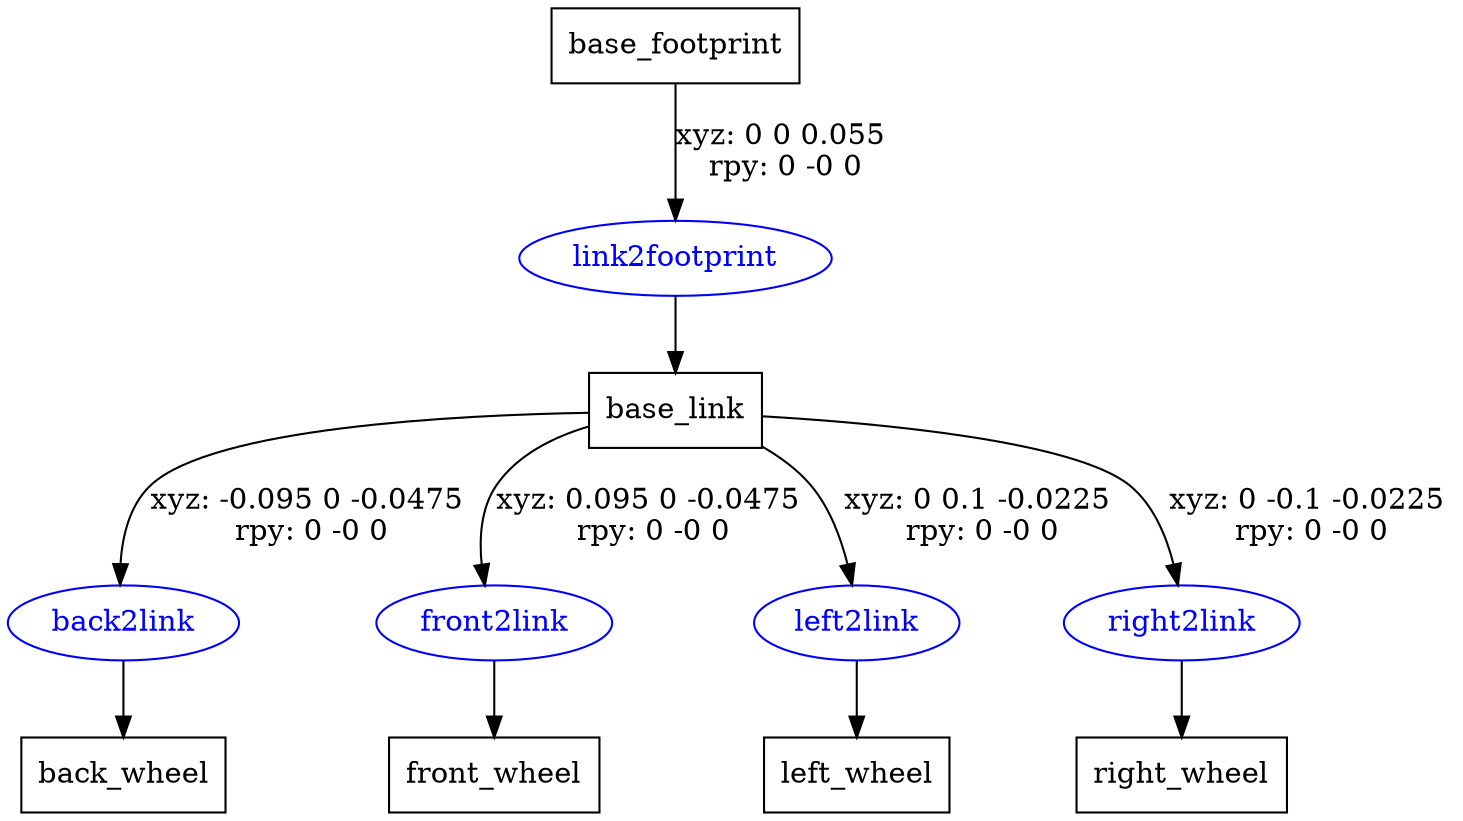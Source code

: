 digraph G {
node [shape=box];
"base_footprint" [label="base_footprint"];
"base_link" [label="base_link"];
"back_wheel" [label="back_wheel"];
"front_wheel" [label="front_wheel"];
"left_wheel" [label="left_wheel"];
"right_wheel" [label="right_wheel"];
node [shape=ellipse, color=blue, fontcolor=blue];
"base_footprint" -> "link2footprint" [label="xyz: 0 0 0.055 \nrpy: 0 -0 0"]
"link2footprint" -> "base_link"
"base_link" -> "back2link" [label="xyz: -0.095 0 -0.0475 \nrpy: 0 -0 0"]
"back2link" -> "back_wheel"
"base_link" -> "front2link" [label="xyz: 0.095 0 -0.0475 \nrpy: 0 -0 0"]
"front2link" -> "front_wheel"
"base_link" -> "left2link" [label="xyz: 0 0.1 -0.0225 \nrpy: 0 -0 0"]
"left2link" -> "left_wheel"
"base_link" -> "right2link" [label="xyz: 0 -0.1 -0.0225 \nrpy: 0 -0 0"]
"right2link" -> "right_wheel"
}
